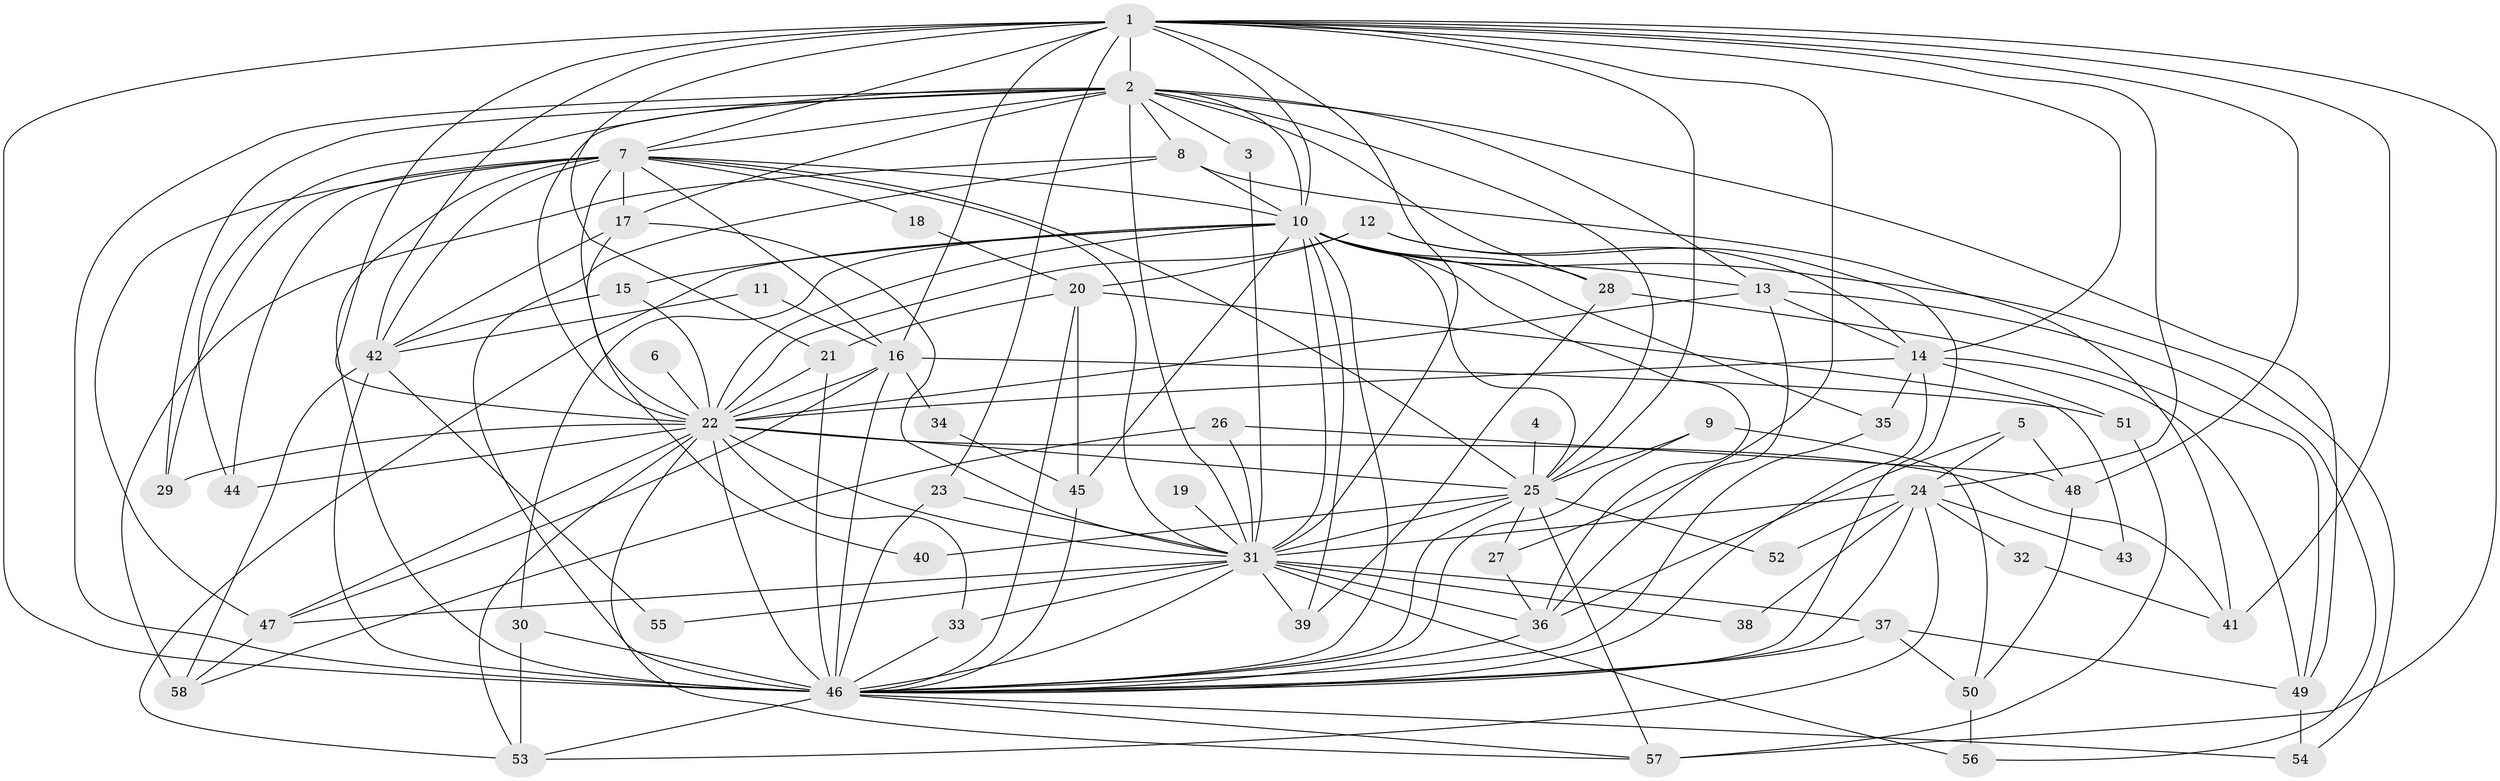 // original degree distribution, {13: 0.008620689655172414, 17: 0.008620689655172414, 20: 0.017241379310344827, 18: 0.008620689655172414, 19: 0.008620689655172414, 25: 0.008620689655172414, 12: 0.008620689655172414, 27: 0.008620689655172414, 33: 0.008620689655172414, 6: 0.017241379310344827, 2: 0.5775862068965517, 8: 0.008620689655172414, 5: 0.06896551724137931, 9: 0.02586206896551724, 4: 0.05172413793103448, 3: 0.14655172413793102, 7: 0.017241379310344827}
// Generated by graph-tools (version 1.1) at 2025/01/03/09/25 03:01:36]
// undirected, 58 vertices, 165 edges
graph export_dot {
graph [start="1"]
  node [color=gray90,style=filled];
  1;
  2;
  3;
  4;
  5;
  6;
  7;
  8;
  9;
  10;
  11;
  12;
  13;
  14;
  15;
  16;
  17;
  18;
  19;
  20;
  21;
  22;
  23;
  24;
  25;
  26;
  27;
  28;
  29;
  30;
  31;
  32;
  33;
  34;
  35;
  36;
  37;
  38;
  39;
  40;
  41;
  42;
  43;
  44;
  45;
  46;
  47;
  48;
  49;
  50;
  51;
  52;
  53;
  54;
  55;
  56;
  57;
  58;
  1 -- 2 [weight=2.0];
  1 -- 7 [weight=2.0];
  1 -- 10 [weight=2.0];
  1 -- 14 [weight=1.0];
  1 -- 16 [weight=1.0];
  1 -- 21 [weight=1.0];
  1 -- 22 [weight=2.0];
  1 -- 23 [weight=1.0];
  1 -- 24 [weight=1.0];
  1 -- 25 [weight=2.0];
  1 -- 27 [weight=1.0];
  1 -- 31 [weight=3.0];
  1 -- 41 [weight=1.0];
  1 -- 42 [weight=2.0];
  1 -- 46 [weight=4.0];
  1 -- 48 [weight=2.0];
  1 -- 57 [weight=1.0];
  2 -- 3 [weight=1.0];
  2 -- 7 [weight=1.0];
  2 -- 8 [weight=1.0];
  2 -- 10 [weight=1.0];
  2 -- 13 [weight=1.0];
  2 -- 17 [weight=1.0];
  2 -- 22 [weight=1.0];
  2 -- 25 [weight=1.0];
  2 -- 28 [weight=1.0];
  2 -- 29 [weight=1.0];
  2 -- 31 [weight=1.0];
  2 -- 44 [weight=1.0];
  2 -- 46 [weight=4.0];
  2 -- 49 [weight=2.0];
  3 -- 31 [weight=1.0];
  4 -- 25 [weight=1.0];
  5 -- 24 [weight=1.0];
  5 -- 36 [weight=1.0];
  5 -- 48 [weight=1.0];
  6 -- 22 [weight=1.0];
  7 -- 10 [weight=1.0];
  7 -- 16 [weight=1.0];
  7 -- 17 [weight=2.0];
  7 -- 18 [weight=1.0];
  7 -- 22 [weight=1.0];
  7 -- 25 [weight=1.0];
  7 -- 29 [weight=1.0];
  7 -- 31 [weight=1.0];
  7 -- 42 [weight=1.0];
  7 -- 44 [weight=1.0];
  7 -- 46 [weight=3.0];
  7 -- 47 [weight=1.0];
  8 -- 10 [weight=1.0];
  8 -- 41 [weight=1.0];
  8 -- 46 [weight=1.0];
  8 -- 58 [weight=1.0];
  9 -- 25 [weight=1.0];
  9 -- 46 [weight=1.0];
  9 -- 50 [weight=1.0];
  10 -- 13 [weight=1.0];
  10 -- 15 [weight=1.0];
  10 -- 22 [weight=1.0];
  10 -- 25 [weight=1.0];
  10 -- 28 [weight=1.0];
  10 -- 30 [weight=1.0];
  10 -- 31 [weight=1.0];
  10 -- 35 [weight=1.0];
  10 -- 36 [weight=1.0];
  10 -- 39 [weight=1.0];
  10 -- 45 [weight=1.0];
  10 -- 46 [weight=2.0];
  10 -- 53 [weight=1.0];
  10 -- 54 [weight=1.0];
  11 -- 16 [weight=1.0];
  11 -- 42 [weight=1.0];
  12 -- 14 [weight=1.0];
  12 -- 20 [weight=1.0];
  12 -- 22 [weight=1.0];
  12 -- 46 [weight=1.0];
  13 -- 14 [weight=1.0];
  13 -- 22 [weight=1.0];
  13 -- 36 [weight=1.0];
  13 -- 56 [weight=1.0];
  14 -- 22 [weight=1.0];
  14 -- 35 [weight=1.0];
  14 -- 46 [weight=1.0];
  14 -- 49 [weight=2.0];
  14 -- 51 [weight=1.0];
  15 -- 22 [weight=1.0];
  15 -- 42 [weight=1.0];
  16 -- 22 [weight=1.0];
  16 -- 34 [weight=1.0];
  16 -- 46 [weight=1.0];
  16 -- 47 [weight=1.0];
  16 -- 51 [weight=1.0];
  17 -- 31 [weight=1.0];
  17 -- 40 [weight=1.0];
  17 -- 42 [weight=1.0];
  18 -- 20 [weight=1.0];
  19 -- 31 [weight=1.0];
  20 -- 21 [weight=1.0];
  20 -- 43 [weight=1.0];
  20 -- 45 [weight=1.0];
  20 -- 46 [weight=1.0];
  21 -- 22 [weight=1.0];
  21 -- 46 [weight=1.0];
  22 -- 25 [weight=1.0];
  22 -- 29 [weight=1.0];
  22 -- 31 [weight=1.0];
  22 -- 33 [weight=1.0];
  22 -- 41 [weight=1.0];
  22 -- 44 [weight=1.0];
  22 -- 46 [weight=3.0];
  22 -- 47 [weight=1.0];
  22 -- 53 [weight=1.0];
  22 -- 57 [weight=1.0];
  23 -- 31 [weight=1.0];
  23 -- 46 [weight=1.0];
  24 -- 31 [weight=1.0];
  24 -- 32 [weight=1.0];
  24 -- 38 [weight=1.0];
  24 -- 43 [weight=1.0];
  24 -- 46 [weight=1.0];
  24 -- 52 [weight=1.0];
  24 -- 53 [weight=1.0];
  25 -- 27 [weight=1.0];
  25 -- 31 [weight=2.0];
  25 -- 40 [weight=1.0];
  25 -- 46 [weight=2.0];
  25 -- 52 [weight=1.0];
  25 -- 57 [weight=1.0];
  26 -- 31 [weight=1.0];
  26 -- 48 [weight=1.0];
  26 -- 58 [weight=1.0];
  27 -- 36 [weight=1.0];
  28 -- 39 [weight=1.0];
  28 -- 49 [weight=1.0];
  30 -- 46 [weight=1.0];
  30 -- 53 [weight=1.0];
  31 -- 33 [weight=1.0];
  31 -- 36 [weight=1.0];
  31 -- 37 [weight=1.0];
  31 -- 38 [weight=1.0];
  31 -- 39 [weight=1.0];
  31 -- 46 [weight=3.0];
  31 -- 47 [weight=1.0];
  31 -- 55 [weight=1.0];
  31 -- 56 [weight=1.0];
  32 -- 41 [weight=1.0];
  33 -- 46 [weight=1.0];
  34 -- 45 [weight=1.0];
  35 -- 46 [weight=1.0];
  36 -- 46 [weight=1.0];
  37 -- 46 [weight=1.0];
  37 -- 49 [weight=1.0];
  37 -- 50 [weight=1.0];
  42 -- 46 [weight=2.0];
  42 -- 55 [weight=1.0];
  42 -- 58 [weight=1.0];
  45 -- 46 [weight=1.0];
  46 -- 53 [weight=1.0];
  46 -- 54 [weight=1.0];
  46 -- 57 [weight=1.0];
  47 -- 58 [weight=1.0];
  48 -- 50 [weight=1.0];
  49 -- 54 [weight=1.0];
  50 -- 56 [weight=1.0];
  51 -- 57 [weight=1.0];
}
